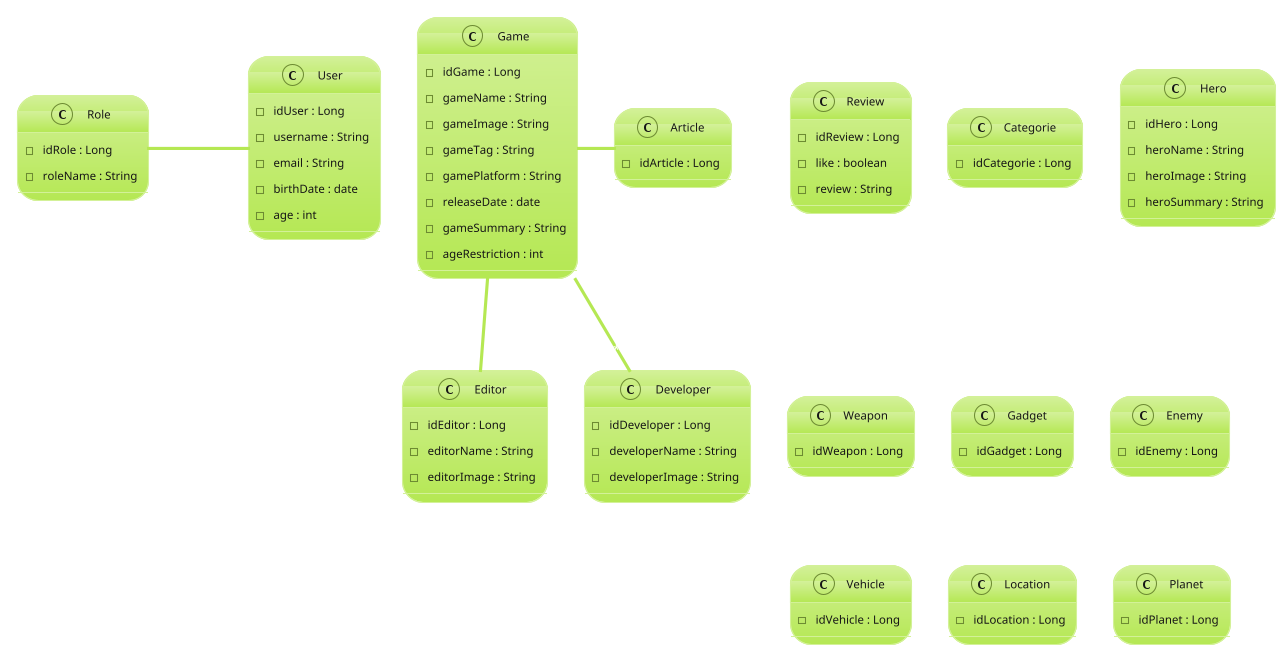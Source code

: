 @startuml
!theme hacker

'Class Diagram - Class
class User{
-idUser : Long
-username : String
-email : String
-birthDate : date
-age : int
}
class Role{
-idRole : Long
-roleName : String
}
class Review{
-idReview : Long
-like : boolean
-review : String
}
class Game{
-idGame : Long
-gameName : String
-gameImage : String
-gameTag : String
-gamePlatform : String
-releaseDate : date
-gameSummary : String
-ageRestriction : int
}
class Article{
-idArticle : Long
}
class Categorie{
-idCategorie : Long
}
class Hero{
-idHero : Long
-heroName : String
-heroImage : String
-heroSummary : String
}
class Weapon{
-idWeapon : Long
}
class Gadget{
-idGadget : Long
}
class Enemy{
-idEnemy : Long
}
class Vehicle{
-idVehicle : Long
}
class Location{
-idLocation : Long
}
class Planet{
-idPlanet : Long
}
class Editor{
-idEditor : Long
-editorName : String
-editorImage : String
}
class Developer{
-idDeveloper : Long
-developerName : String
-developerImage : String
}

'Class Diagram - Relation
Role "*" - "*" User :"\t\t"

Game - Article

Game "*" -- "*" Editor :"\t\t"
Game "*" -- "*" Developer :"\t\t"

'hide circle
@enduml
